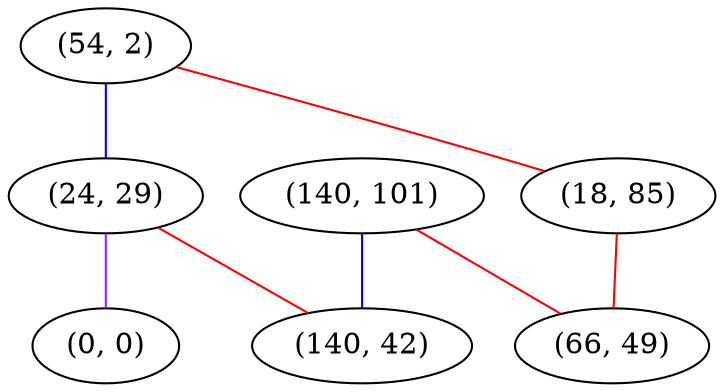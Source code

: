 graph "" {
"(54, 2)";
"(24, 29)";
"(140, 101)";
"(0, 0)";
"(140, 42)";
"(18, 85)";
"(66, 49)";
"(54, 2)" -- "(18, 85)"  [color=red, key=0, weight=1];
"(54, 2)" -- "(24, 29)"  [color=blue, key=0, weight=3];
"(24, 29)" -- "(140, 42)"  [color=red, key=0, weight=1];
"(24, 29)" -- "(0, 0)"  [color=purple, key=0, weight=4];
"(140, 101)" -- "(140, 42)"  [color=blue, key=0, weight=3];
"(140, 101)" -- "(66, 49)"  [color=red, key=0, weight=1];
"(18, 85)" -- "(66, 49)"  [color=red, key=0, weight=1];
}
